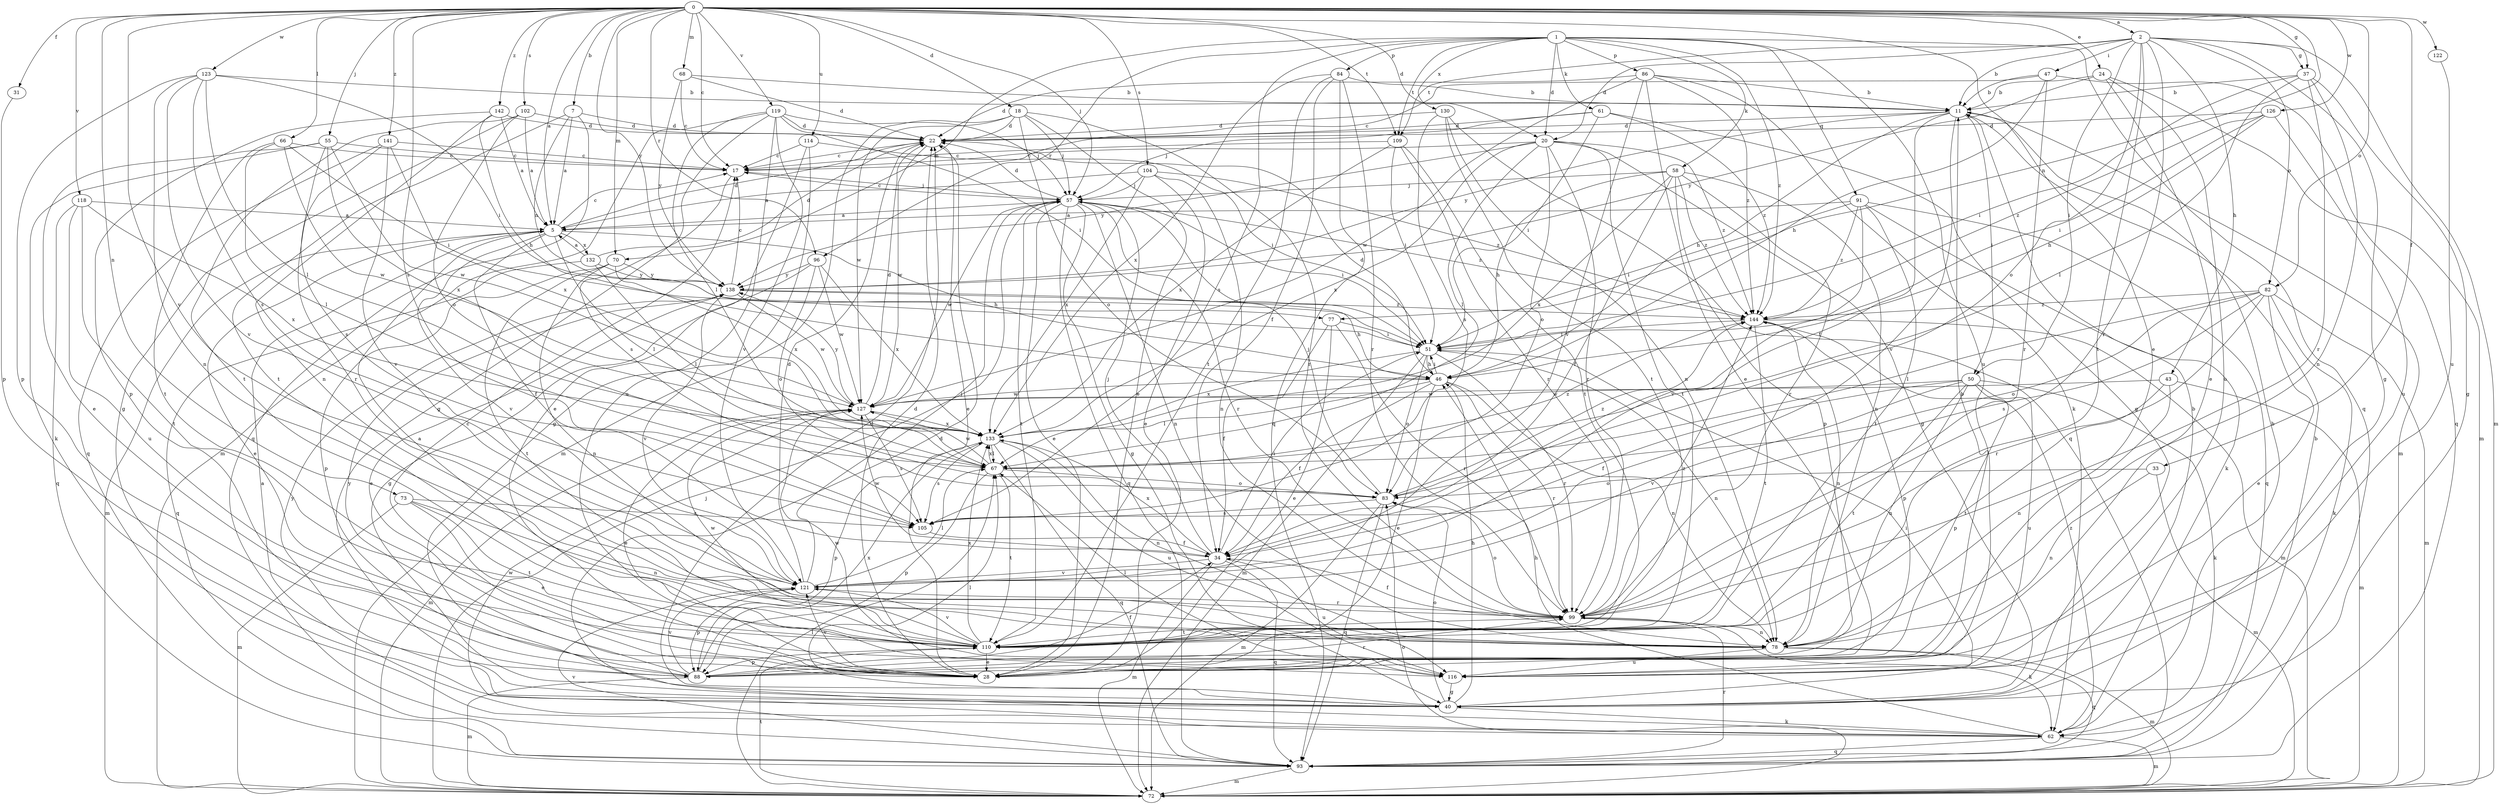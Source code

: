 strict digraph  {
0;
1;
2;
5;
7;
11;
17;
18;
20;
22;
24;
28;
31;
33;
34;
37;
40;
43;
46;
47;
50;
51;
55;
57;
58;
61;
62;
66;
67;
68;
70;
72;
73;
77;
78;
82;
83;
84;
86;
88;
91;
93;
96;
99;
102;
104;
105;
109;
110;
114;
116;
118;
119;
121;
122;
123;
126;
127;
130;
132;
133;
138;
141;
142;
144;
0 -> 2  [label=a];
0 -> 5  [label=a];
0 -> 7  [label=b];
0 -> 17  [label=c];
0 -> 18  [label=d];
0 -> 20  [label=d];
0 -> 24  [label=e];
0 -> 28  [label=e];
0 -> 31  [label=f];
0 -> 33  [label=f];
0 -> 37  [label=g];
0 -> 55  [label=j];
0 -> 57  [label=j];
0 -> 66  [label=l];
0 -> 68  [label=m];
0 -> 70  [label=m];
0 -> 73  [label=n];
0 -> 77  [label=n];
0 -> 82  [label=o];
0 -> 96  [label=r];
0 -> 102  [label=s];
0 -> 104  [label=s];
0 -> 105  [label=s];
0 -> 109  [label=t];
0 -> 114  [label=u];
0 -> 118  [label=v];
0 -> 119  [label=v];
0 -> 121  [label=v];
0 -> 122  [label=w];
0 -> 123  [label=w];
0 -> 126  [label=w];
0 -> 138  [label=y];
0 -> 141  [label=z];
0 -> 142  [label=z];
1 -> 20  [label=d];
1 -> 58  [label=k];
1 -> 61  [label=k];
1 -> 70  [label=m];
1 -> 84  [label=p];
1 -> 86  [label=p];
1 -> 91  [label=q];
1 -> 93  [label=q];
1 -> 96  [label=r];
1 -> 105  [label=s];
1 -> 109  [label=t];
1 -> 116  [label=u];
1 -> 130  [label=x];
1 -> 144  [label=z];
2 -> 11  [label=b];
2 -> 20  [label=d];
2 -> 37  [label=g];
2 -> 40  [label=g];
2 -> 43  [label=h];
2 -> 47  [label=i];
2 -> 50  [label=i];
2 -> 72  [label=m];
2 -> 82  [label=o];
2 -> 83  [label=o];
2 -> 99  [label=r];
2 -> 109  [label=t];
2 -> 110  [label=t];
5 -> 17  [label=c];
5 -> 22  [label=d];
5 -> 28  [label=e];
5 -> 34  [label=f];
5 -> 46  [label=h];
5 -> 67  [label=l];
5 -> 72  [label=m];
5 -> 121  [label=v];
5 -> 132  [label=x];
7 -> 5  [label=a];
7 -> 22  [label=d];
7 -> 77  [label=n];
7 -> 93  [label=q];
7 -> 110  [label=t];
11 -> 22  [label=d];
11 -> 34  [label=f];
11 -> 46  [label=h];
11 -> 50  [label=i];
11 -> 72  [label=m];
11 -> 121  [label=v];
11 -> 138  [label=y];
17 -> 57  [label=j];
17 -> 105  [label=s];
18 -> 22  [label=d];
18 -> 28  [label=e];
18 -> 57  [label=j];
18 -> 72  [label=m];
18 -> 83  [label=o];
18 -> 99  [label=r];
18 -> 127  [label=w];
20 -> 17  [label=c];
20 -> 40  [label=g];
20 -> 67  [label=l];
20 -> 83  [label=o];
20 -> 99  [label=r];
20 -> 110  [label=t];
20 -> 133  [label=x];
20 -> 138  [label=y];
20 -> 144  [label=z];
22 -> 17  [label=c];
22 -> 28  [label=e];
22 -> 127  [label=w];
24 -> 11  [label=b];
24 -> 28  [label=e];
24 -> 72  [label=m];
24 -> 116  [label=u];
24 -> 138  [label=y];
28 -> 11  [label=b];
28 -> 17  [label=c];
28 -> 22  [label=d];
28 -> 121  [label=v];
31 -> 88  [label=p];
33 -> 72  [label=m];
33 -> 78  [label=n];
33 -> 83  [label=o];
34 -> 51  [label=i];
34 -> 57  [label=j];
34 -> 72  [label=m];
34 -> 93  [label=q];
34 -> 116  [label=u];
34 -> 121  [label=v];
34 -> 127  [label=w];
34 -> 133  [label=x];
37 -> 11  [label=b];
37 -> 40  [label=g];
37 -> 51  [label=i];
37 -> 67  [label=l];
37 -> 78  [label=n];
37 -> 99  [label=r];
40 -> 11  [label=b];
40 -> 22  [label=d];
40 -> 46  [label=h];
40 -> 51  [label=i];
40 -> 62  [label=k];
40 -> 67  [label=l];
40 -> 83  [label=o];
40 -> 138  [label=y];
43 -> 72  [label=m];
43 -> 78  [label=n];
43 -> 110  [label=t];
43 -> 127  [label=w];
46 -> 22  [label=d];
46 -> 28  [label=e];
46 -> 34  [label=f];
46 -> 51  [label=i];
46 -> 67  [label=l];
46 -> 78  [label=n];
46 -> 99  [label=r];
46 -> 127  [label=w];
47 -> 11  [label=b];
47 -> 17  [label=c];
47 -> 46  [label=h];
47 -> 93  [label=q];
47 -> 99  [label=r];
50 -> 34  [label=f];
50 -> 62  [label=k];
50 -> 78  [label=n];
50 -> 88  [label=p];
50 -> 110  [label=t];
50 -> 116  [label=u];
50 -> 121  [label=v];
50 -> 127  [label=w];
51 -> 46  [label=h];
51 -> 72  [label=m];
51 -> 78  [label=n];
51 -> 83  [label=o];
51 -> 99  [label=r];
51 -> 133  [label=x];
55 -> 17  [label=c];
55 -> 28  [label=e];
55 -> 62  [label=k];
55 -> 105  [label=s];
55 -> 127  [label=w];
55 -> 133  [label=x];
57 -> 5  [label=a];
57 -> 17  [label=c];
57 -> 22  [label=d];
57 -> 28  [label=e];
57 -> 40  [label=g];
57 -> 51  [label=i];
57 -> 78  [label=n];
57 -> 93  [label=q];
57 -> 99  [label=r];
57 -> 110  [label=t];
57 -> 127  [label=w];
57 -> 144  [label=z];
58 -> 34  [label=f];
58 -> 46  [label=h];
58 -> 57  [label=j];
58 -> 78  [label=n];
58 -> 88  [label=p];
58 -> 99  [label=r];
58 -> 133  [label=x];
58 -> 144  [label=z];
61 -> 22  [label=d];
61 -> 40  [label=g];
61 -> 51  [label=i];
61 -> 57  [label=j];
61 -> 144  [label=z];
62 -> 5  [label=a];
62 -> 11  [label=b];
62 -> 22  [label=d];
62 -> 46  [label=h];
62 -> 72  [label=m];
62 -> 93  [label=q];
62 -> 127  [label=w];
62 -> 144  [label=z];
66 -> 17  [label=c];
66 -> 51  [label=i];
66 -> 67  [label=l];
66 -> 110  [label=t];
66 -> 127  [label=w];
67 -> 83  [label=o];
67 -> 88  [label=p];
67 -> 110  [label=t];
67 -> 127  [label=w];
67 -> 133  [label=x];
67 -> 144  [label=z];
68 -> 11  [label=b];
68 -> 17  [label=c];
68 -> 22  [label=d];
68 -> 138  [label=y];
70 -> 78  [label=n];
70 -> 88  [label=p];
70 -> 110  [label=t];
70 -> 133  [label=x];
70 -> 138  [label=y];
72 -> 57  [label=j];
72 -> 67  [label=l];
72 -> 83  [label=o];
72 -> 110  [label=t];
73 -> 28  [label=e];
73 -> 72  [label=m];
73 -> 78  [label=n];
73 -> 105  [label=s];
73 -> 110  [label=t];
77 -> 28  [label=e];
77 -> 34  [label=f];
77 -> 51  [label=i];
77 -> 99  [label=r];
78 -> 72  [label=m];
78 -> 93  [label=q];
78 -> 116  [label=u];
82 -> 28  [label=e];
82 -> 62  [label=k];
82 -> 67  [label=l];
82 -> 72  [label=m];
82 -> 83  [label=o];
82 -> 99  [label=r];
82 -> 105  [label=s];
82 -> 144  [label=z];
83 -> 57  [label=j];
83 -> 72  [label=m];
83 -> 93  [label=q];
83 -> 105  [label=s];
83 -> 144  [label=z];
84 -> 11  [label=b];
84 -> 34  [label=f];
84 -> 93  [label=q];
84 -> 99  [label=r];
84 -> 110  [label=t];
84 -> 133  [label=x];
86 -> 11  [label=b];
86 -> 22  [label=d];
86 -> 28  [label=e];
86 -> 62  [label=k];
86 -> 121  [label=v];
86 -> 127  [label=w];
86 -> 144  [label=z];
88 -> 34  [label=f];
88 -> 72  [label=m];
88 -> 99  [label=r];
88 -> 121  [label=v];
88 -> 133  [label=x];
88 -> 138  [label=y];
91 -> 5  [label=a];
91 -> 51  [label=i];
91 -> 62  [label=k];
91 -> 93  [label=q];
91 -> 110  [label=t];
91 -> 121  [label=v];
91 -> 144  [label=z];
93 -> 11  [label=b];
93 -> 72  [label=m];
93 -> 99  [label=r];
93 -> 121  [label=v];
96 -> 40  [label=g];
96 -> 83  [label=o];
96 -> 127  [label=w];
96 -> 133  [label=x];
96 -> 138  [label=y];
99 -> 34  [label=f];
99 -> 62  [label=k];
99 -> 78  [label=n];
99 -> 83  [label=o];
99 -> 110  [label=t];
99 -> 144  [label=z];
102 -> 5  [label=a];
102 -> 22  [label=d];
102 -> 40  [label=g];
102 -> 83  [label=o];
102 -> 110  [label=t];
104 -> 5  [label=a];
104 -> 28  [label=e];
104 -> 57  [label=j];
104 -> 78  [label=n];
104 -> 133  [label=x];
104 -> 144  [label=z];
105 -> 34  [label=f];
109 -> 17  [label=c];
109 -> 51  [label=i];
109 -> 99  [label=r];
109 -> 110  [label=t];
109 -> 133  [label=x];
110 -> 5  [label=a];
110 -> 28  [label=e];
110 -> 88  [label=p];
110 -> 121  [label=v];
110 -> 127  [label=w];
110 -> 133  [label=x];
114 -> 17  [label=c];
114 -> 28  [label=e];
114 -> 40  [label=g];
114 -> 51  [label=i];
116 -> 40  [label=g];
116 -> 67  [label=l];
116 -> 127  [label=w];
118 -> 5  [label=a];
118 -> 93  [label=q];
118 -> 110  [label=t];
118 -> 116  [label=u];
118 -> 133  [label=x];
119 -> 22  [label=d];
119 -> 40  [label=g];
119 -> 51  [label=i];
119 -> 57  [label=j];
119 -> 67  [label=l];
119 -> 72  [label=m];
119 -> 116  [label=u];
119 -> 121  [label=v];
121 -> 22  [label=d];
121 -> 57  [label=j];
121 -> 67  [label=l];
121 -> 88  [label=p];
121 -> 99  [label=r];
122 -> 116  [label=u];
123 -> 11  [label=b];
123 -> 51  [label=i];
123 -> 67  [label=l];
123 -> 78  [label=n];
123 -> 88  [label=p];
123 -> 105  [label=s];
123 -> 121  [label=v];
126 -> 22  [label=d];
126 -> 46  [label=h];
126 -> 51  [label=i];
126 -> 116  [label=u];
126 -> 144  [label=z];
127 -> 22  [label=d];
127 -> 28  [label=e];
127 -> 72  [label=m];
127 -> 105  [label=s];
127 -> 133  [label=x];
127 -> 138  [label=y];
130 -> 22  [label=d];
130 -> 78  [label=n];
130 -> 93  [label=q];
130 -> 105  [label=s];
130 -> 110  [label=t];
132 -> 5  [label=a];
132 -> 22  [label=d];
132 -> 67  [label=l];
132 -> 93  [label=q];
132 -> 138  [label=y];
133 -> 67  [label=l];
133 -> 78  [label=n];
133 -> 88  [label=p];
133 -> 93  [label=q];
133 -> 105  [label=s];
133 -> 116  [label=u];
138 -> 17  [label=c];
138 -> 28  [label=e];
138 -> 46  [label=h];
138 -> 121  [label=v];
138 -> 127  [label=w];
138 -> 144  [label=z];
141 -> 17  [label=c];
141 -> 93  [label=q];
141 -> 99  [label=r];
141 -> 121  [label=v];
141 -> 133  [label=x];
142 -> 5  [label=a];
142 -> 22  [label=d];
142 -> 46  [label=h];
142 -> 78  [label=n];
142 -> 88  [label=p];
144 -> 51  [label=i];
144 -> 72  [label=m];
144 -> 78  [label=n];
144 -> 88  [label=p];
144 -> 110  [label=t];
}

